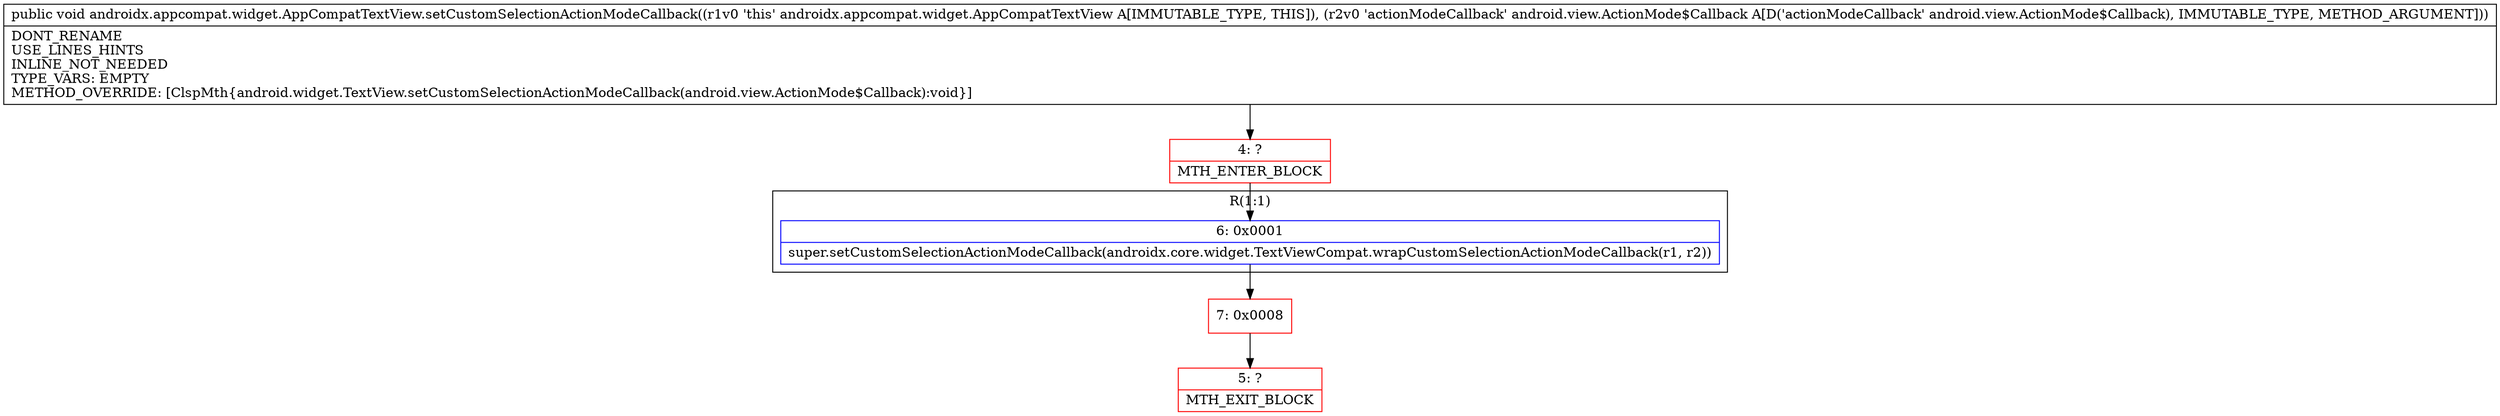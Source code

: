 digraph "CFG forandroidx.appcompat.widget.AppCompatTextView.setCustomSelectionActionModeCallback(Landroid\/view\/ActionMode$Callback;)V" {
subgraph cluster_Region_1058868292 {
label = "R(1:1)";
node [shape=record,color=blue];
Node_6 [shape=record,label="{6\:\ 0x0001|super.setCustomSelectionActionModeCallback(androidx.core.widget.TextViewCompat.wrapCustomSelectionActionModeCallback(r1, r2))\l}"];
}
Node_4 [shape=record,color=red,label="{4\:\ ?|MTH_ENTER_BLOCK\l}"];
Node_7 [shape=record,color=red,label="{7\:\ 0x0008}"];
Node_5 [shape=record,color=red,label="{5\:\ ?|MTH_EXIT_BLOCK\l}"];
MethodNode[shape=record,label="{public void androidx.appcompat.widget.AppCompatTextView.setCustomSelectionActionModeCallback((r1v0 'this' androidx.appcompat.widget.AppCompatTextView A[IMMUTABLE_TYPE, THIS]), (r2v0 'actionModeCallback' android.view.ActionMode$Callback A[D('actionModeCallback' android.view.ActionMode$Callback), IMMUTABLE_TYPE, METHOD_ARGUMENT]))  | DONT_RENAME\lUSE_LINES_HINTS\lINLINE_NOT_NEEDED\lTYPE_VARS: EMPTY\lMETHOD_OVERRIDE: [ClspMth\{android.widget.TextView.setCustomSelectionActionModeCallback(android.view.ActionMode$Callback):void\}]\l}"];
MethodNode -> Node_4;Node_6 -> Node_7;
Node_4 -> Node_6;
Node_7 -> Node_5;
}

